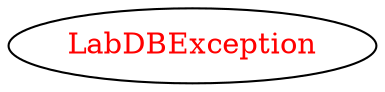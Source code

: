digraph dependencyGraph {
 concentrate=true;
 ranksep="2.0";
 rankdir="LR"; 
 splines="ortho";
"LabDBException" [fontcolor="red"];
}